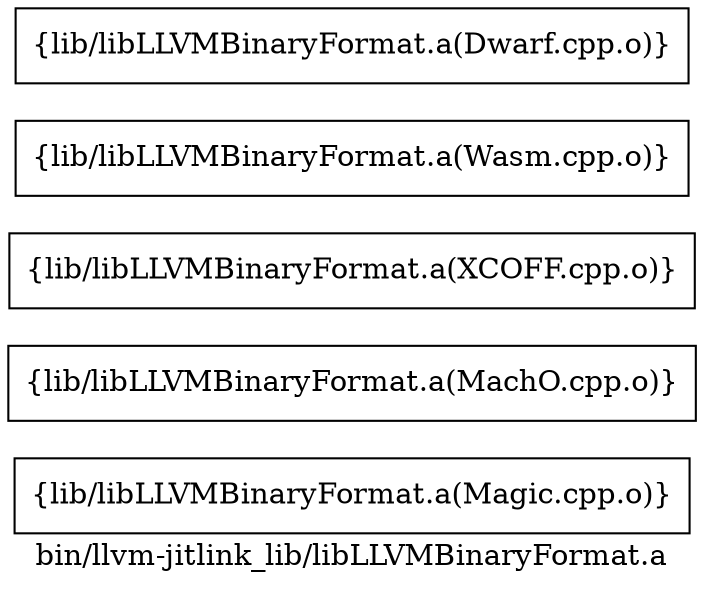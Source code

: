 digraph "bin/llvm-jitlink_lib/libLLVMBinaryFormat.a" {
	label="bin/llvm-jitlink_lib/libLLVMBinaryFormat.a";
	rankdir=LR;

	Node0x5559f70676a8 [shape=record,shape=box,group=0,label="{lib/libLLVMBinaryFormat.a(Magic.cpp.o)}"];
	Node0x5559f7067f68 [shape=record,shape=box,group=0,label="{lib/libLLVMBinaryFormat.a(MachO.cpp.o)}"];
	Node0x5559f706f3f8 [shape=record,shape=box,group=0,label="{lib/libLLVMBinaryFormat.a(XCOFF.cpp.o)}"];
	Node0x5559f7070e38 [shape=record,shape=box,group=0,label="{lib/libLLVMBinaryFormat.a(Wasm.cpp.o)}"];
	Node0x5559f7067b08 [shape=record,shape=box,group=0,label="{lib/libLLVMBinaryFormat.a(Dwarf.cpp.o)}"];
}
